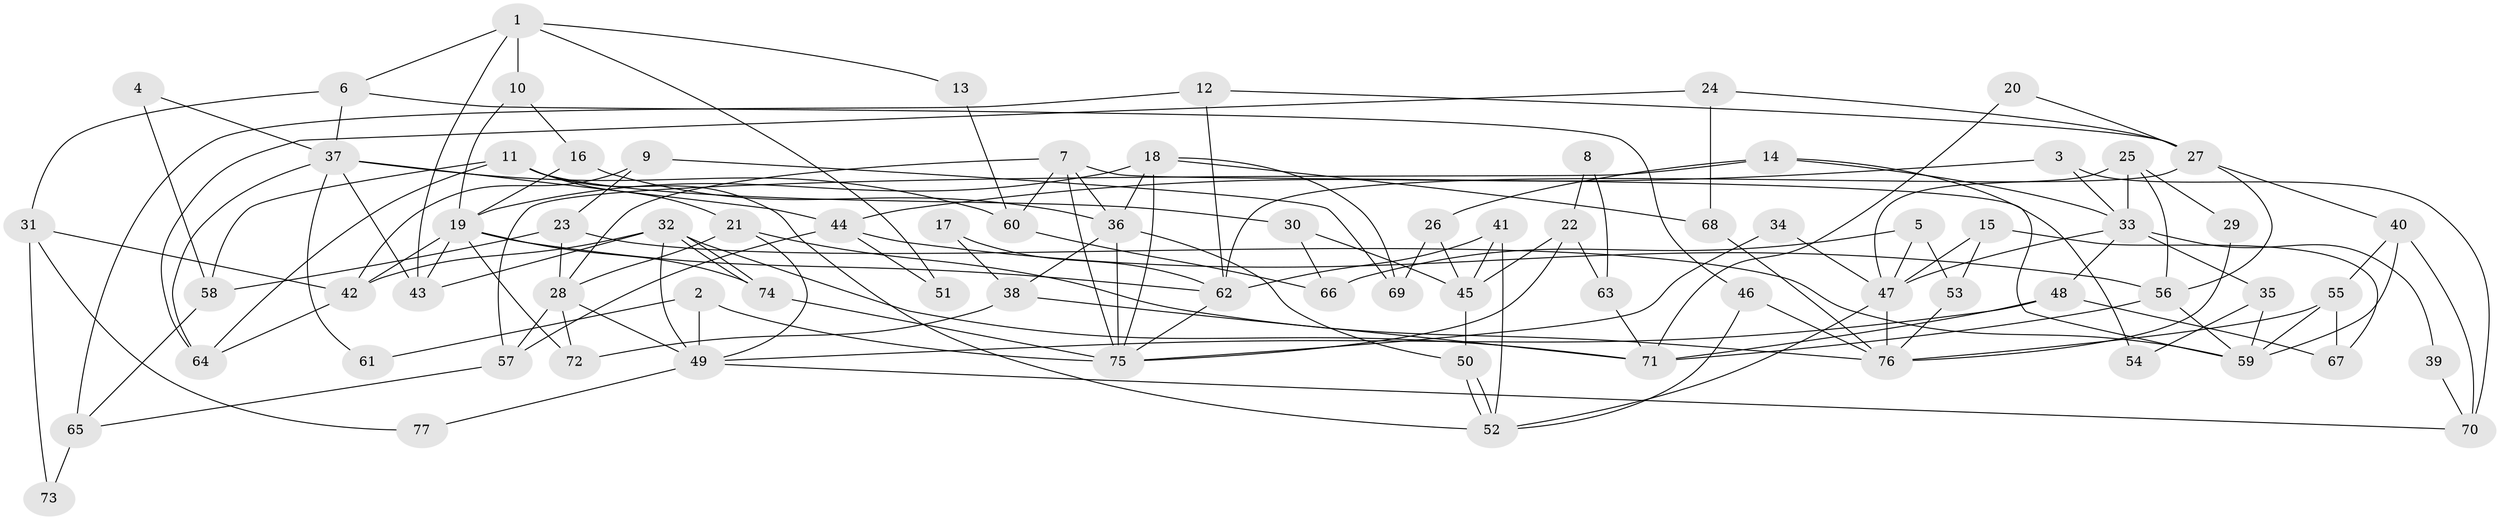 // coarse degree distribution, {4: 0.23333333333333334, 2: 0.23333333333333334, 6: 0.06666666666666667, 5: 0.16666666666666666, 3: 0.1, 8: 0.06666666666666667, 9: 0.03333333333333333, 10: 0.03333333333333333, 12: 0.03333333333333333, 7: 0.03333333333333333}
// Generated by graph-tools (version 1.1) at 2025/55/03/04/25 21:55:22]
// undirected, 77 vertices, 154 edges
graph export_dot {
graph [start="1"]
  node [color=gray90,style=filled];
  1;
  2;
  3;
  4;
  5;
  6;
  7;
  8;
  9;
  10;
  11;
  12;
  13;
  14;
  15;
  16;
  17;
  18;
  19;
  20;
  21;
  22;
  23;
  24;
  25;
  26;
  27;
  28;
  29;
  30;
  31;
  32;
  33;
  34;
  35;
  36;
  37;
  38;
  39;
  40;
  41;
  42;
  43;
  44;
  45;
  46;
  47;
  48;
  49;
  50;
  51;
  52;
  53;
  54;
  55;
  56;
  57;
  58;
  59;
  60;
  61;
  62;
  63;
  64;
  65;
  66;
  67;
  68;
  69;
  70;
  71;
  72;
  73;
  74;
  75;
  76;
  77;
  1 -- 10;
  1 -- 6;
  1 -- 13;
  1 -- 43;
  1 -- 51;
  2 -- 49;
  2 -- 75;
  2 -- 61;
  3 -- 70;
  3 -- 44;
  3 -- 33;
  4 -- 37;
  4 -- 58;
  5 -- 47;
  5 -- 66;
  5 -- 53;
  6 -- 46;
  6 -- 37;
  6 -- 31;
  7 -- 59;
  7 -- 36;
  7 -- 28;
  7 -- 60;
  7 -- 75;
  8 -- 22;
  8 -- 63;
  9 -- 42;
  9 -- 69;
  9 -- 23;
  10 -- 19;
  10 -- 16;
  11 -- 58;
  11 -- 21;
  11 -- 30;
  11 -- 52;
  11 -- 64;
  12 -- 27;
  12 -- 62;
  12 -- 65;
  13 -- 60;
  14 -- 57;
  14 -- 33;
  14 -- 26;
  14 -- 54;
  15 -- 67;
  15 -- 47;
  15 -- 53;
  16 -- 36;
  16 -- 19;
  17 -- 38;
  17 -- 62;
  18 -- 75;
  18 -- 19;
  18 -- 36;
  18 -- 68;
  18 -- 69;
  19 -- 43;
  19 -- 72;
  19 -- 42;
  19 -- 62;
  19 -- 74;
  20 -- 27;
  20 -- 71;
  21 -- 76;
  21 -- 49;
  21 -- 28;
  22 -- 45;
  22 -- 75;
  22 -- 63;
  23 -- 28;
  23 -- 58;
  23 -- 59;
  24 -- 68;
  24 -- 64;
  24 -- 27;
  25 -- 47;
  25 -- 56;
  25 -- 29;
  25 -- 33;
  26 -- 45;
  26 -- 69;
  27 -- 62;
  27 -- 40;
  27 -- 56;
  28 -- 49;
  28 -- 57;
  28 -- 72;
  29 -- 76;
  30 -- 45;
  30 -- 66;
  31 -- 42;
  31 -- 73;
  31 -- 77;
  32 -- 74;
  32 -- 74;
  32 -- 71;
  32 -- 42;
  32 -- 43;
  32 -- 49;
  33 -- 35;
  33 -- 39;
  33 -- 47;
  33 -- 48;
  34 -- 75;
  34 -- 47;
  35 -- 59;
  35 -- 54;
  36 -- 75;
  36 -- 38;
  36 -- 50;
  37 -- 64;
  37 -- 43;
  37 -- 44;
  37 -- 60;
  37 -- 61;
  38 -- 71;
  38 -- 72;
  39 -- 70;
  40 -- 59;
  40 -- 55;
  40 -- 70;
  41 -- 62;
  41 -- 52;
  41 -- 45;
  42 -- 64;
  44 -- 56;
  44 -- 51;
  44 -- 57;
  45 -- 50;
  46 -- 76;
  46 -- 52;
  47 -- 52;
  47 -- 76;
  48 -- 49;
  48 -- 67;
  48 -- 71;
  49 -- 70;
  49 -- 77;
  50 -- 52;
  50 -- 52;
  53 -- 76;
  55 -- 76;
  55 -- 59;
  55 -- 67;
  56 -- 59;
  56 -- 71;
  57 -- 65;
  58 -- 65;
  60 -- 66;
  62 -- 75;
  63 -- 71;
  65 -- 73;
  68 -- 76;
  74 -- 75;
}
